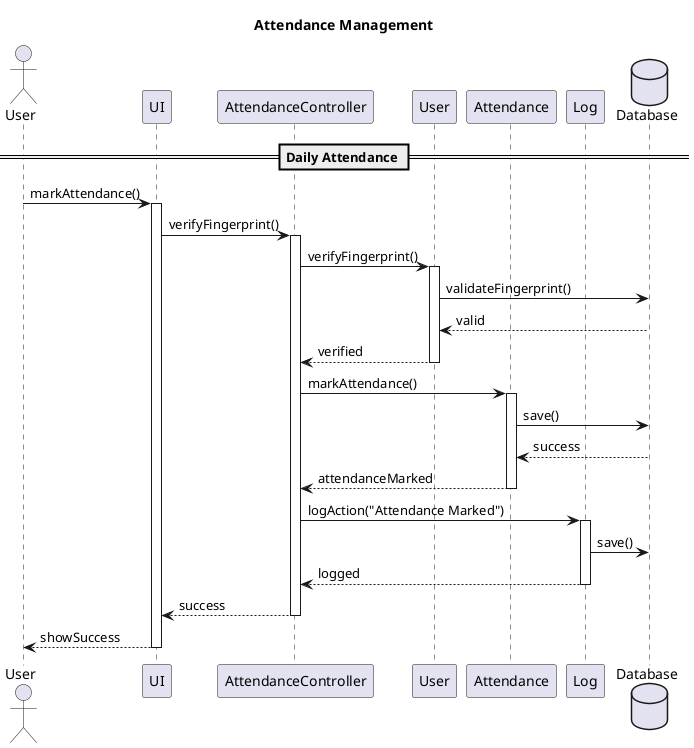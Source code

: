 @startuml Attendance Management
title Attendance Management

actor User
participant "UI" as UI
participant "AttendanceController" as AC
participant "User" as U
participant "Attendance" as A
participant "Log" as L
database "Database" as DB

== Daily Attendance ==
User -> UI: markAttendance()
activate UI
UI -> AC: verifyFingerprint()
activate AC

AC -> U: verifyFingerprint()
activate U
U -> DB: validateFingerprint()
DB --> U: valid
U --> AC: verified
deactivate U

AC -> A: markAttendance()
activate A
A -> DB: save()
DB --> A: success
A --> AC: attendanceMarked
deactivate A

AC -> L: logAction("Attendance Marked")
activate L
L -> DB: save()
L --> AC: logged
deactivate L

AC --> UI: success
deactivate AC
UI --> User: showSuccess
deactivate UI

@enduml